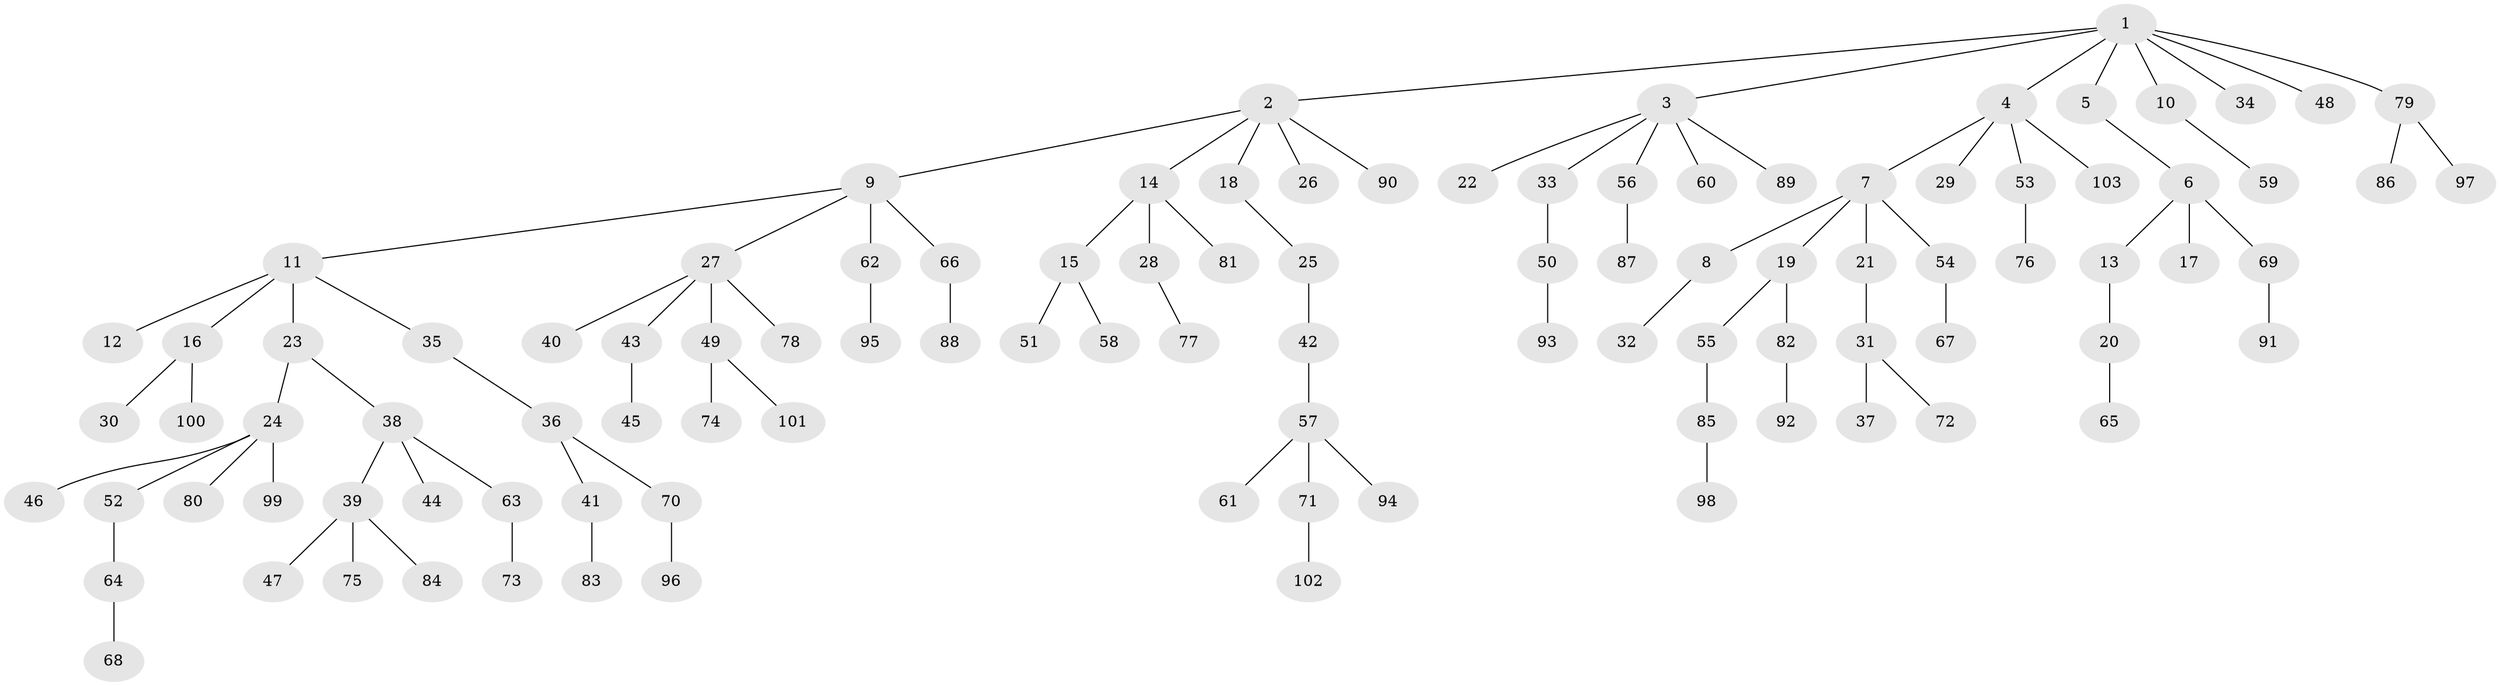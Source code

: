 // coarse degree distribution, {5: 0.0684931506849315, 4: 0.0547945205479452, 2: 0.2054794520547945, 3: 0.1232876712328767, 1: 0.5342465753424658, 7: 0.0136986301369863}
// Generated by graph-tools (version 1.1) at 2025/37/03/04/25 23:37:27]
// undirected, 103 vertices, 102 edges
graph export_dot {
  node [color=gray90,style=filled];
  1;
  2;
  3;
  4;
  5;
  6;
  7;
  8;
  9;
  10;
  11;
  12;
  13;
  14;
  15;
  16;
  17;
  18;
  19;
  20;
  21;
  22;
  23;
  24;
  25;
  26;
  27;
  28;
  29;
  30;
  31;
  32;
  33;
  34;
  35;
  36;
  37;
  38;
  39;
  40;
  41;
  42;
  43;
  44;
  45;
  46;
  47;
  48;
  49;
  50;
  51;
  52;
  53;
  54;
  55;
  56;
  57;
  58;
  59;
  60;
  61;
  62;
  63;
  64;
  65;
  66;
  67;
  68;
  69;
  70;
  71;
  72;
  73;
  74;
  75;
  76;
  77;
  78;
  79;
  80;
  81;
  82;
  83;
  84;
  85;
  86;
  87;
  88;
  89;
  90;
  91;
  92;
  93;
  94;
  95;
  96;
  97;
  98;
  99;
  100;
  101;
  102;
  103;
  1 -- 2;
  1 -- 3;
  1 -- 4;
  1 -- 5;
  1 -- 10;
  1 -- 34;
  1 -- 48;
  1 -- 79;
  2 -- 9;
  2 -- 14;
  2 -- 18;
  2 -- 26;
  2 -- 90;
  3 -- 22;
  3 -- 33;
  3 -- 56;
  3 -- 60;
  3 -- 89;
  4 -- 7;
  4 -- 29;
  4 -- 53;
  4 -- 103;
  5 -- 6;
  6 -- 13;
  6 -- 17;
  6 -- 69;
  7 -- 8;
  7 -- 19;
  7 -- 21;
  7 -- 54;
  8 -- 32;
  9 -- 11;
  9 -- 27;
  9 -- 62;
  9 -- 66;
  10 -- 59;
  11 -- 12;
  11 -- 16;
  11 -- 23;
  11 -- 35;
  13 -- 20;
  14 -- 15;
  14 -- 28;
  14 -- 81;
  15 -- 51;
  15 -- 58;
  16 -- 30;
  16 -- 100;
  18 -- 25;
  19 -- 55;
  19 -- 82;
  20 -- 65;
  21 -- 31;
  23 -- 24;
  23 -- 38;
  24 -- 46;
  24 -- 52;
  24 -- 80;
  24 -- 99;
  25 -- 42;
  27 -- 40;
  27 -- 43;
  27 -- 49;
  27 -- 78;
  28 -- 77;
  31 -- 37;
  31 -- 72;
  33 -- 50;
  35 -- 36;
  36 -- 41;
  36 -- 70;
  38 -- 39;
  38 -- 44;
  38 -- 63;
  39 -- 47;
  39 -- 75;
  39 -- 84;
  41 -- 83;
  42 -- 57;
  43 -- 45;
  49 -- 74;
  49 -- 101;
  50 -- 93;
  52 -- 64;
  53 -- 76;
  54 -- 67;
  55 -- 85;
  56 -- 87;
  57 -- 61;
  57 -- 71;
  57 -- 94;
  62 -- 95;
  63 -- 73;
  64 -- 68;
  66 -- 88;
  69 -- 91;
  70 -- 96;
  71 -- 102;
  79 -- 86;
  79 -- 97;
  82 -- 92;
  85 -- 98;
}
